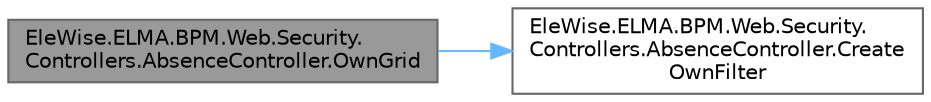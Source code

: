 digraph "EleWise.ELMA.BPM.Web.Security.Controllers.AbsenceController.OwnGrid"
{
 // LATEX_PDF_SIZE
  bgcolor="transparent";
  edge [fontname=Helvetica,fontsize=10,labelfontname=Helvetica,labelfontsize=10];
  node [fontname=Helvetica,fontsize=10,shape=box,height=0.2,width=0.4];
  rankdir="LR";
  Node1 [id="Node000001",label="EleWise.ELMA.BPM.Web.Security.\lControllers.AbsenceController.OwnGrid",height=0.2,width=0.4,color="gray40", fillcolor="grey60", style="filled", fontcolor="black",tooltip="Таблица отсутствий пользователя"];
  Node1 -> Node2 [id="edge1_Node000001_Node000002",color="steelblue1",style="solid",tooltip=" "];
  Node2 [id="Node000002",label="EleWise.ELMA.BPM.Web.Security.\lControllers.AbsenceController.Create\lOwnFilter",height=0.2,width=0.4,color="grey40", fillcolor="white", style="filled",URL="$class_ele_wise_1_1_e_l_m_a_1_1_b_p_m_1_1_web_1_1_security_1_1_controllers_1_1_absence_controller.html#a6fc9f75a43a961e1395fbe7b54ee3d96",tooltip="Создать фильтр собственных отсутствий"];
}
